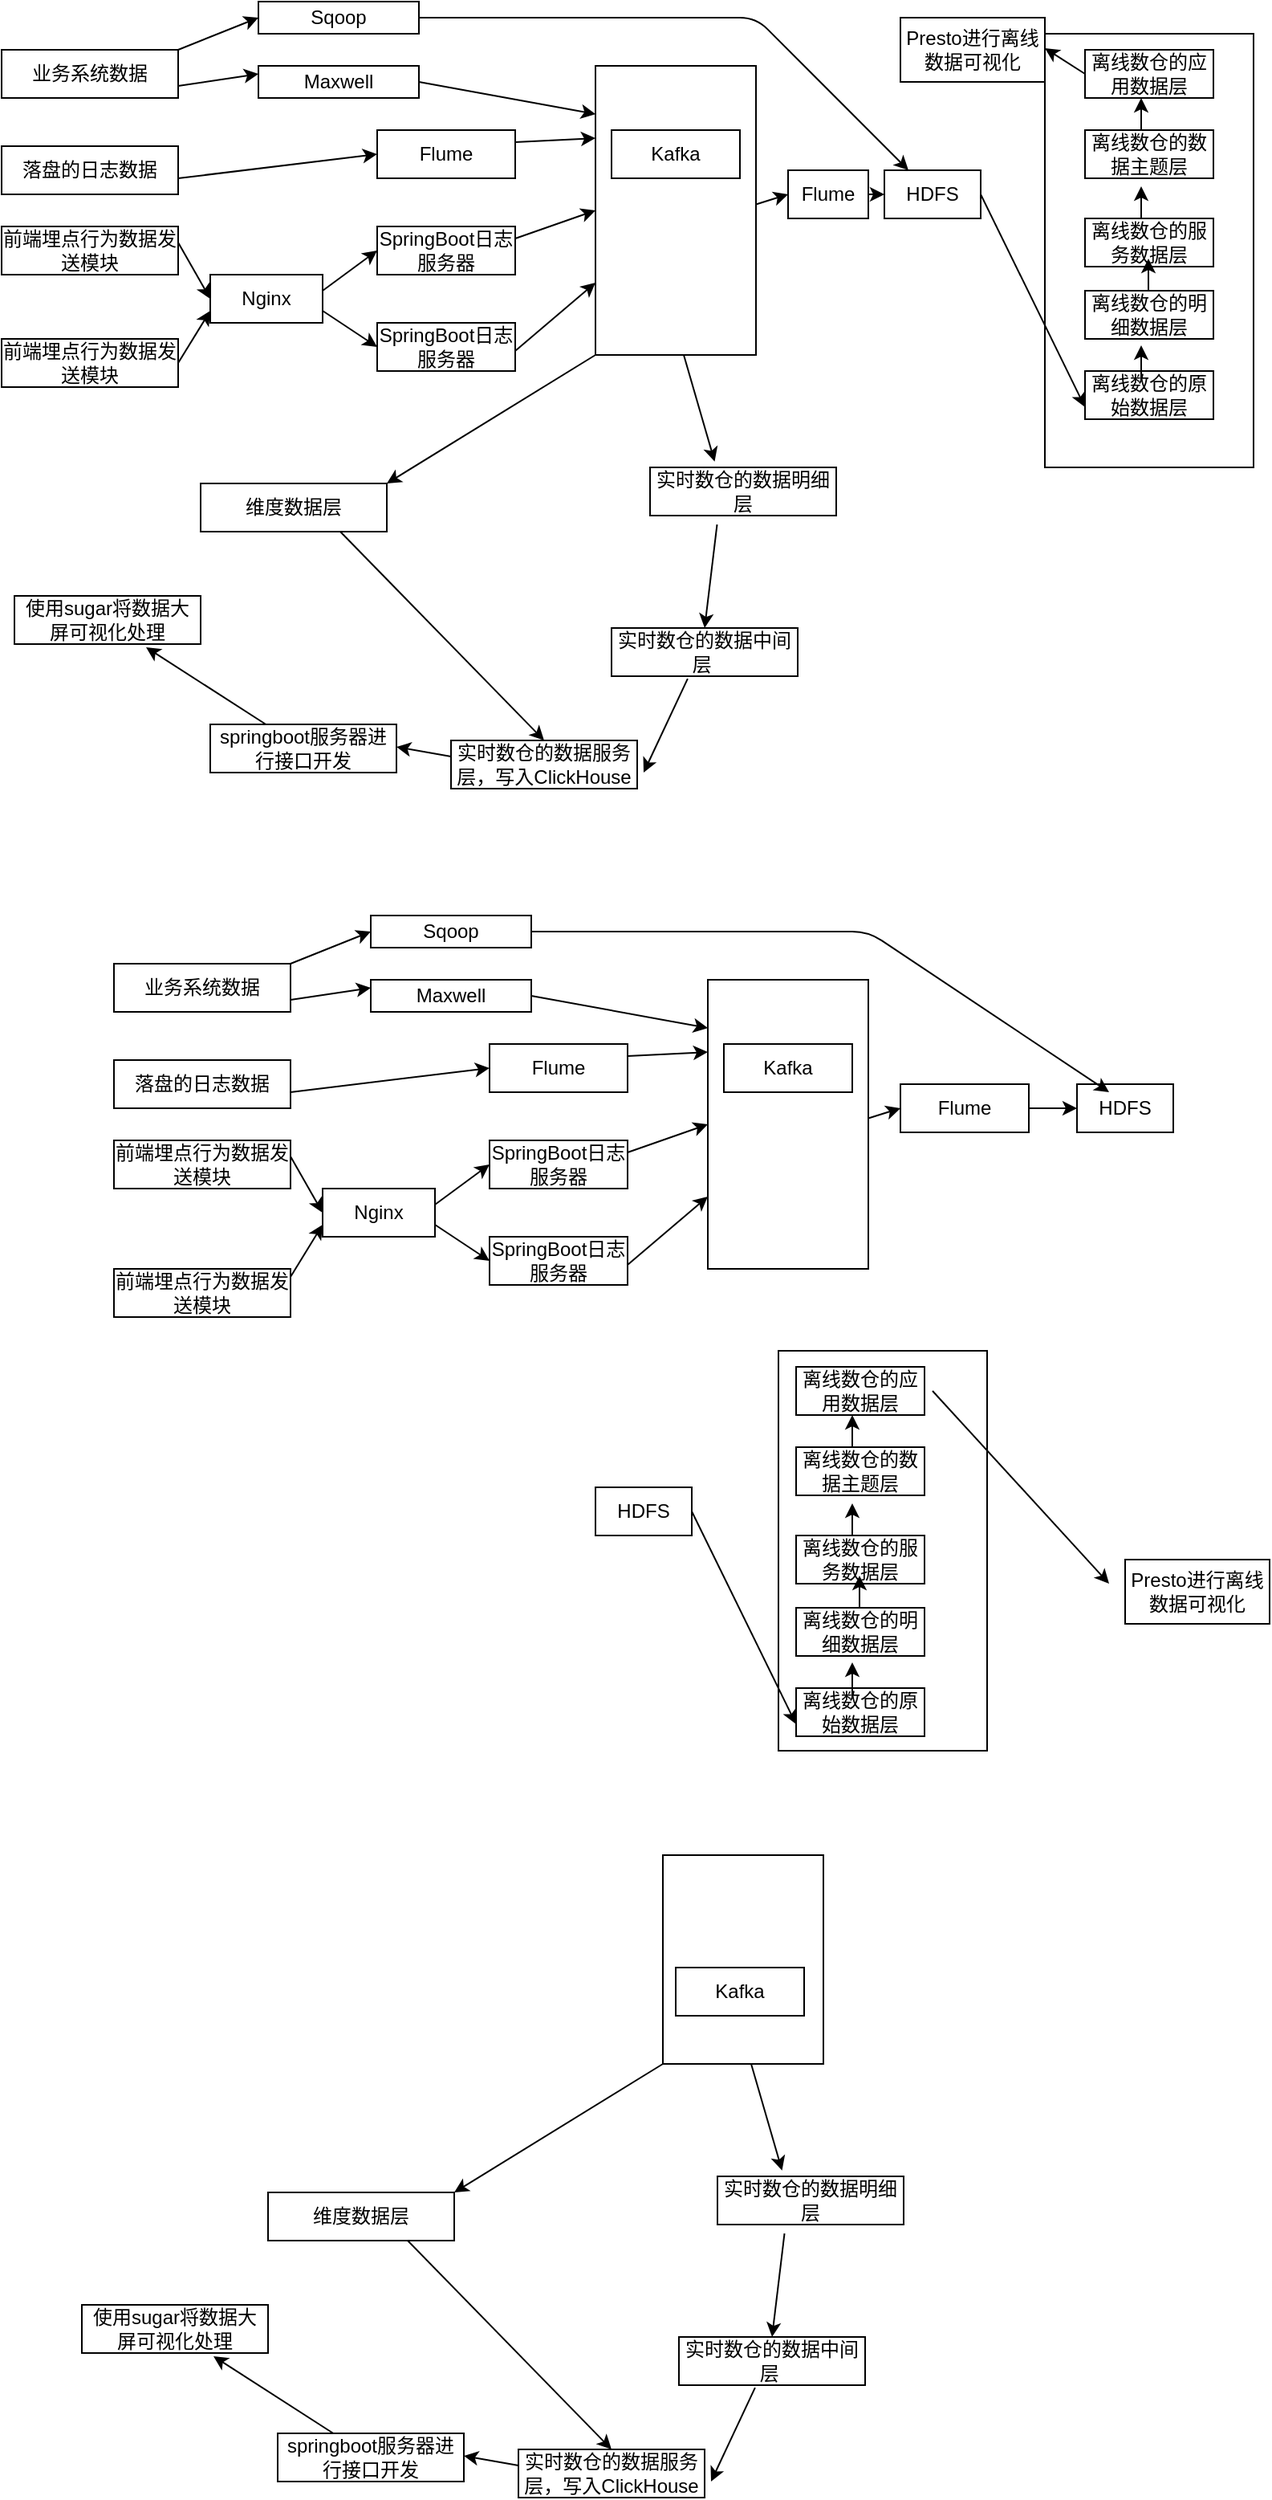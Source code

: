 <mxfile version="14.7.10" type="github">
  <diagram id="Qwx9zq2sir0bRJ4KOppv" name="Page-1">
    <mxGraphModel dx="1038" dy="556" grid="1" gridSize="10" guides="1" tooltips="1" connect="1" arrows="1" fold="1" page="1" pageScale="1" pageWidth="827" pageHeight="1169" math="0" shadow="0">
      <root>
        <mxCell id="0" />
        <mxCell id="1" parent="0" />
        <mxCell id="wg6ZkskC5Z3pUsl3hz7F-1" value="业务系统数据" style="rounded=0;whiteSpace=wrap;html=1;" vertex="1" parent="1">
          <mxGeometry x="20" y="101" width="110" height="30" as="geometry" />
        </mxCell>
        <mxCell id="wg6ZkskC5Z3pUsl3hz7F-2" value="Sqoop" style="rounded=0;whiteSpace=wrap;html=1;" vertex="1" parent="1">
          <mxGeometry x="180" y="71" width="100" height="20" as="geometry" />
        </mxCell>
        <mxCell id="wg6ZkskC5Z3pUsl3hz7F-3" value="Maxwell" style="rounded=0;whiteSpace=wrap;html=1;" vertex="1" parent="1">
          <mxGeometry x="180" y="111" width="100" height="20" as="geometry" />
        </mxCell>
        <mxCell id="wg6ZkskC5Z3pUsl3hz7F-4" value="" style="endArrow=classic;html=1;exitX=1;exitY=0;exitDx=0;exitDy=0;" edge="1" parent="1" source="wg6ZkskC5Z3pUsl3hz7F-1">
          <mxGeometry width="50" height="50" relative="1" as="geometry">
            <mxPoint x="130" y="121" as="sourcePoint" />
            <mxPoint x="180" y="81" as="targetPoint" />
          </mxGeometry>
        </mxCell>
        <mxCell id="wg6ZkskC5Z3pUsl3hz7F-6" value="落盘的日志数据" style="rounded=0;whiteSpace=wrap;html=1;" vertex="1" parent="1">
          <mxGeometry x="20" y="161" width="110" height="30" as="geometry" />
        </mxCell>
        <mxCell id="wg6ZkskC5Z3pUsl3hz7F-7" value="前端埋点行为数据发送模块" style="rounded=0;whiteSpace=wrap;html=1;" vertex="1" parent="1">
          <mxGeometry x="20" y="281" width="110" height="30" as="geometry" />
        </mxCell>
        <mxCell id="wg6ZkskC5Z3pUsl3hz7F-8" value="前端埋点行为数据发送模块" style="rounded=0;whiteSpace=wrap;html=1;" vertex="1" parent="1">
          <mxGeometry x="20" y="211" width="110" height="30" as="geometry" />
        </mxCell>
        <mxCell id="wg6ZkskC5Z3pUsl3hz7F-9" value="Nginx" style="rounded=0;whiteSpace=wrap;html=1;" vertex="1" parent="1">
          <mxGeometry x="150" y="241" width="70" height="30" as="geometry" />
        </mxCell>
        <mxCell id="wg6ZkskC5Z3pUsl3hz7F-10" value="SpringBoot日志服务器" style="rounded=0;whiteSpace=wrap;html=1;" vertex="1" parent="1">
          <mxGeometry x="254" y="211" width="86" height="30" as="geometry" />
        </mxCell>
        <mxCell id="wg6ZkskC5Z3pUsl3hz7F-11" value="SpringBoot日志服务器" style="rounded=0;whiteSpace=wrap;html=1;" vertex="1" parent="1">
          <mxGeometry x="254" y="271" width="86" height="30" as="geometry" />
        </mxCell>
        <mxCell id="wg6ZkskC5Z3pUsl3hz7F-13" value="" style="rounded=0;whiteSpace=wrap;html=1;" vertex="1" parent="1">
          <mxGeometry x="390" y="111" width="100" height="180" as="geometry" />
        </mxCell>
        <mxCell id="wg6ZkskC5Z3pUsl3hz7F-14" value="Flume" style="rounded=0;whiteSpace=wrap;html=1;" vertex="1" parent="1">
          <mxGeometry x="254" y="151" width="86" height="30" as="geometry" />
        </mxCell>
        <mxCell id="wg6ZkskC5Z3pUsl3hz7F-15" value="Flume" style="rounded=0;whiteSpace=wrap;html=1;" vertex="1" parent="1">
          <mxGeometry x="510" y="176" width="50" height="30" as="geometry" />
        </mxCell>
        <mxCell id="wg6ZkskC5Z3pUsl3hz7F-16" value="HDFS" style="rounded=0;whiteSpace=wrap;html=1;" vertex="1" parent="1">
          <mxGeometry x="570" y="176" width="60" height="30" as="geometry" />
        </mxCell>
        <mxCell id="wg6ZkskC5Z3pUsl3hz7F-419" value="" style="rounded=0;whiteSpace=wrap;html=1;" vertex="1" parent="1">
          <mxGeometry x="670" y="91" width="130" height="270" as="geometry" />
        </mxCell>
        <mxCell id="wg6ZkskC5Z3pUsl3hz7F-420" value="Presto进行离线数据可视化" style="rounded=0;whiteSpace=wrap;html=1;" vertex="1" parent="1">
          <mxGeometry x="580" y="81" width="90" height="40" as="geometry" />
        </mxCell>
        <mxCell id="wg6ZkskC5Z3pUsl3hz7F-421" value="Kafka" style="rounded=0;whiteSpace=wrap;html=1;" vertex="1" parent="1">
          <mxGeometry x="400" y="151" width="80" height="30" as="geometry" />
        </mxCell>
        <mxCell id="wg6ZkskC5Z3pUsl3hz7F-422" value="" style="endArrow=classic;html=1;exitX=1;exitY=0.75;exitDx=0;exitDy=0;entryX=0;entryY=0.25;entryDx=0;entryDy=0;" edge="1" parent="1" source="wg6ZkskC5Z3pUsl3hz7F-1" target="wg6ZkskC5Z3pUsl3hz7F-3">
          <mxGeometry width="50" height="50" relative="1" as="geometry">
            <mxPoint x="140" y="111" as="sourcePoint" />
            <mxPoint x="190" y="91" as="targetPoint" />
          </mxGeometry>
        </mxCell>
        <mxCell id="wg6ZkskC5Z3pUsl3hz7F-423" value="离线数仓的明细数据层" style="rounded=0;whiteSpace=wrap;html=1;" vertex="1" parent="1">
          <mxGeometry x="695" y="251" width="80" height="30" as="geometry" />
        </mxCell>
        <mxCell id="wg6ZkskC5Z3pUsl3hz7F-424" value="离线数仓的服务数据层" style="rounded=0;whiteSpace=wrap;html=1;" vertex="1" parent="1">
          <mxGeometry x="695" y="206" width="80" height="30" as="geometry" />
        </mxCell>
        <mxCell id="wg6ZkskC5Z3pUsl3hz7F-425" value="离线数仓的数据主题层" style="rounded=0;whiteSpace=wrap;html=1;" vertex="1" parent="1">
          <mxGeometry x="695" y="151" width="80" height="30" as="geometry" />
        </mxCell>
        <mxCell id="wg6ZkskC5Z3pUsl3hz7F-426" value="离线数仓的应用数据层" style="rounded=0;whiteSpace=wrap;html=1;" vertex="1" parent="1">
          <mxGeometry x="695" y="101" width="80" height="30" as="geometry" />
        </mxCell>
        <mxCell id="wg6ZkskC5Z3pUsl3hz7F-427" value="离线数仓的原始数据层" style="rounded=0;whiteSpace=wrap;html=1;" vertex="1" parent="1">
          <mxGeometry x="695" y="301" width="80" height="30" as="geometry" />
        </mxCell>
        <mxCell id="wg6ZkskC5Z3pUsl3hz7F-428" value="实时数仓的数据明细层" style="rounded=0;whiteSpace=wrap;html=1;" vertex="1" parent="1">
          <mxGeometry x="424" y="361" width="116" height="30" as="geometry" />
        </mxCell>
        <mxCell id="wg6ZkskC5Z3pUsl3hz7F-429" value="实时数仓的数据中间层&lt;span style=&quot;white-space: pre&quot;&gt;	&lt;/span&gt;" style="rounded=0;whiteSpace=wrap;html=1;" vertex="1" parent="1">
          <mxGeometry x="400" y="461" width="116" height="30" as="geometry" />
        </mxCell>
        <mxCell id="wg6ZkskC5Z3pUsl3hz7F-430" value="实时数仓的数据服务层，写入ClickHouse" style="rounded=0;whiteSpace=wrap;html=1;" vertex="1" parent="1">
          <mxGeometry x="300" y="531" width="116" height="30" as="geometry" />
        </mxCell>
        <mxCell id="wg6ZkskC5Z3pUsl3hz7F-431" value="springboot服务器进行接口开发" style="rounded=0;whiteSpace=wrap;html=1;" vertex="1" parent="1">
          <mxGeometry x="150" y="521" width="116" height="30" as="geometry" />
        </mxCell>
        <mxCell id="wg6ZkskC5Z3pUsl3hz7F-432" value="使用sugar将数据大屏可视化处理" style="rounded=0;whiteSpace=wrap;html=1;" vertex="1" parent="1">
          <mxGeometry x="28" y="441" width="116" height="30" as="geometry" />
        </mxCell>
        <mxCell id="wg6ZkskC5Z3pUsl3hz7F-433" value="维度数据层" style="rounded=0;whiteSpace=wrap;html=1;" vertex="1" parent="1">
          <mxGeometry x="144" y="371" width="116" height="30" as="geometry" />
        </mxCell>
        <mxCell id="wg6ZkskC5Z3pUsl3hz7F-434" value="" style="endArrow=classic;html=1;exitX=1;exitY=0;exitDx=0;exitDy=0;entryX=0;entryY=0.5;entryDx=0;entryDy=0;" edge="1" parent="1" target="wg6ZkskC5Z3pUsl3hz7F-14">
          <mxGeometry width="50" height="50" relative="1" as="geometry">
            <mxPoint x="130" y="181" as="sourcePoint" />
            <mxPoint x="180" y="161" as="targetPoint" />
          </mxGeometry>
        </mxCell>
        <mxCell id="wg6ZkskC5Z3pUsl3hz7F-435" value="" style="endArrow=classic;html=1;exitX=1;exitY=0;exitDx=0;exitDy=0;entryX=0;entryY=0.5;entryDx=0;entryDy=0;" edge="1" parent="1" target="wg6ZkskC5Z3pUsl3hz7F-9">
          <mxGeometry width="50" height="50" relative="1" as="geometry">
            <mxPoint x="130" y="221" as="sourcePoint" />
            <mxPoint x="254" y="206" as="targetPoint" />
          </mxGeometry>
        </mxCell>
        <mxCell id="wg6ZkskC5Z3pUsl3hz7F-436" value="" style="endArrow=classic;html=1;exitX=1;exitY=0.5;exitDx=0;exitDy=0;entryX=0;entryY=0.75;entryDx=0;entryDy=0;" edge="1" parent="1" source="wg6ZkskC5Z3pUsl3hz7F-7" target="wg6ZkskC5Z3pUsl3hz7F-9">
          <mxGeometry width="50" height="50" relative="1" as="geometry">
            <mxPoint x="140" y="231" as="sourcePoint" />
            <mxPoint x="160" y="266" as="targetPoint" />
          </mxGeometry>
        </mxCell>
        <mxCell id="wg6ZkskC5Z3pUsl3hz7F-437" value="" style="endArrow=classic;html=1;exitX=1;exitY=0;exitDx=0;exitDy=0;entryX=0;entryY=0.5;entryDx=0;entryDy=0;" edge="1" parent="1" target="wg6ZkskC5Z3pUsl3hz7F-10">
          <mxGeometry width="50" height="50" relative="1" as="geometry">
            <mxPoint x="220" y="251" as="sourcePoint" />
            <mxPoint x="344" y="236" as="targetPoint" />
          </mxGeometry>
        </mxCell>
        <mxCell id="wg6ZkskC5Z3pUsl3hz7F-438" value="" style="endArrow=classic;html=1;exitX=1;exitY=0.75;exitDx=0;exitDy=0;entryX=0;entryY=0.5;entryDx=0;entryDy=0;" edge="1" parent="1" source="wg6ZkskC5Z3pUsl3hz7F-9" target="wg6ZkskC5Z3pUsl3hz7F-11">
          <mxGeometry width="50" height="50" relative="1" as="geometry">
            <mxPoint x="230" y="261" as="sourcePoint" />
            <mxPoint x="264" y="236" as="targetPoint" />
          </mxGeometry>
        </mxCell>
        <mxCell id="wg6ZkskC5Z3pUsl3hz7F-439" value="" style="endArrow=classic;html=1;exitX=1;exitY=0.25;exitDx=0;exitDy=0;entryX=0;entryY=0.25;entryDx=0;entryDy=0;" edge="1" parent="1" source="wg6ZkskC5Z3pUsl3hz7F-14" target="wg6ZkskC5Z3pUsl3hz7F-13">
          <mxGeometry width="50" height="50" relative="1" as="geometry">
            <mxPoint x="340" y="176" as="sourcePoint" />
            <mxPoint x="374" y="151" as="targetPoint" />
          </mxGeometry>
        </mxCell>
        <mxCell id="wg6ZkskC5Z3pUsl3hz7F-440" value="" style="endArrow=classic;html=1;exitX=1;exitY=0.25;exitDx=0;exitDy=0;entryX=0;entryY=0.5;entryDx=0;entryDy=0;" edge="1" parent="1" source="wg6ZkskC5Z3pUsl3hz7F-10" target="wg6ZkskC5Z3pUsl3hz7F-13">
          <mxGeometry width="50" height="50" relative="1" as="geometry">
            <mxPoint x="350" y="168.5" as="sourcePoint" />
            <mxPoint x="400" y="166" as="targetPoint" />
          </mxGeometry>
        </mxCell>
        <mxCell id="wg6ZkskC5Z3pUsl3hz7F-442" value="" style="endArrow=classic;html=1;exitX=1;exitY=0.25;exitDx=0;exitDy=0;entryX=0;entryY=0.75;entryDx=0;entryDy=0;" edge="1" parent="1" target="wg6ZkskC5Z3pUsl3hz7F-13">
          <mxGeometry width="50" height="50" relative="1" as="geometry">
            <mxPoint x="340" y="288.5" as="sourcePoint" />
            <mxPoint x="390" y="271" as="targetPoint" />
          </mxGeometry>
        </mxCell>
        <mxCell id="wg6ZkskC5Z3pUsl3hz7F-443" value="" style="endArrow=classic;html=1;exitX=1;exitY=0.25;exitDx=0;exitDy=0;entryX=0;entryY=0.5;entryDx=0;entryDy=0;" edge="1" parent="1" target="wg6ZkskC5Z3pUsl3hz7F-15">
          <mxGeometry width="50" height="50" relative="1" as="geometry">
            <mxPoint x="490" y="197.25" as="sourcePoint" />
            <mxPoint x="540" y="154.75" as="targetPoint" />
          </mxGeometry>
        </mxCell>
        <mxCell id="wg6ZkskC5Z3pUsl3hz7F-444" value="" style="endArrow=classic;html=1;exitX=1;exitY=0.25;exitDx=0;exitDy=0;" edge="1" parent="1">
          <mxGeometry width="50" height="50" relative="1" as="geometry">
            <mxPoint x="590" y="191" as="sourcePoint" />
            <mxPoint x="590" y="191" as="targetPoint" />
          </mxGeometry>
        </mxCell>
        <mxCell id="wg6ZkskC5Z3pUsl3hz7F-445" value="" style="endArrow=classic;html=1;exitX=1;exitY=0.5;exitDx=0;exitDy=0;entryX=0;entryY=0.75;entryDx=0;entryDy=0;" edge="1" parent="1" source="wg6ZkskC5Z3pUsl3hz7F-16" target="wg6ZkskC5Z3pUsl3hz7F-427">
          <mxGeometry width="50" height="50" relative="1" as="geometry">
            <mxPoint x="730" y="271" as="sourcePoint" />
            <mxPoint x="720" y="191" as="targetPoint" />
          </mxGeometry>
        </mxCell>
        <mxCell id="wg6ZkskC5Z3pUsl3hz7F-446" value="" style="endArrow=classic;html=1;exitX=1;exitY=0.25;exitDx=0;exitDy=0;" edge="1" parent="1">
          <mxGeometry width="50" height="50" relative="1" as="geometry">
            <mxPoint x="730" y="307.25" as="sourcePoint" />
            <mxPoint x="730" y="285" as="targetPoint" />
            <Array as="points" />
          </mxGeometry>
        </mxCell>
        <mxCell id="wg6ZkskC5Z3pUsl3hz7F-451" value="" style="endArrow=classic;html=1;" edge="1" parent="1">
          <mxGeometry width="50" height="50" relative="1" as="geometry">
            <mxPoint x="734.5" y="251" as="sourcePoint" />
            <mxPoint x="734.5" y="231" as="targetPoint" />
            <Array as="points" />
          </mxGeometry>
        </mxCell>
        <mxCell id="wg6ZkskC5Z3pUsl3hz7F-452" value="" style="endArrow=classic;html=1;" edge="1" parent="1">
          <mxGeometry width="50" height="50" relative="1" as="geometry">
            <mxPoint x="730" y="151" as="sourcePoint" />
            <mxPoint x="730" y="131" as="targetPoint" />
            <Array as="points" />
          </mxGeometry>
        </mxCell>
        <mxCell id="wg6ZkskC5Z3pUsl3hz7F-453" value="" style="endArrow=classic;html=1;" edge="1" parent="1">
          <mxGeometry width="50" height="50" relative="1" as="geometry">
            <mxPoint x="730" y="206" as="sourcePoint" />
            <mxPoint x="730" y="186" as="targetPoint" />
            <Array as="points" />
          </mxGeometry>
        </mxCell>
        <mxCell id="wg6ZkskC5Z3pUsl3hz7F-454" value="" style="endArrow=classic;html=1;exitX=0;exitY=0.5;exitDx=0;exitDy=0;" edge="1" parent="1" source="wg6ZkskC5Z3pUsl3hz7F-426">
          <mxGeometry width="50" height="50" relative="1" as="geometry">
            <mxPoint x="785" y="100" as="sourcePoint" />
            <mxPoint x="670" y="100" as="targetPoint" />
            <Array as="points" />
          </mxGeometry>
        </mxCell>
        <mxCell id="wg6ZkskC5Z3pUsl3hz7F-455" value="" style="endArrow=classic;html=1;exitX=1;exitY=0.5;exitDx=0;exitDy=0;entryX=0.347;entryY=-0.12;entryDx=0;entryDy=0;entryPerimeter=0;" edge="1" parent="1" target="wg6ZkskC5Z3pUsl3hz7F-428">
          <mxGeometry width="50" height="50" relative="1" as="geometry">
            <mxPoint x="445" y="291" as="sourcePoint" />
            <mxPoint x="470" y="371" as="targetPoint" />
          </mxGeometry>
        </mxCell>
        <mxCell id="wg6ZkskC5Z3pUsl3hz7F-456" value="" style="endArrow=classic;html=1;exitX=1;exitY=0.5;exitDx=0;exitDy=0;entryX=1;entryY=0;entryDx=0;entryDy=0;" edge="1" parent="1" target="wg6ZkskC5Z3pUsl3hz7F-433">
          <mxGeometry width="50" height="50" relative="1" as="geometry">
            <mxPoint x="390" y="291" as="sourcePoint" />
            <mxPoint x="415" y="371" as="targetPoint" />
          </mxGeometry>
        </mxCell>
        <mxCell id="wg6ZkskC5Z3pUsl3hz7F-457" value="" style="endArrow=classic;html=1;exitX=0.75;exitY=1;exitDx=0;exitDy=0;entryX=0.5;entryY=0;entryDx=0;entryDy=0;" edge="1" parent="1" source="wg6ZkskC5Z3pUsl3hz7F-433" target="wg6ZkskC5Z3pUsl3hz7F-430">
          <mxGeometry width="50" height="50" relative="1" as="geometry">
            <mxPoint x="400" y="301" as="sourcePoint" />
            <mxPoint x="270" y="381" as="targetPoint" />
          </mxGeometry>
        </mxCell>
        <mxCell id="wg6ZkskC5Z3pUsl3hz7F-458" value="" style="endArrow=classic;html=1;exitX=0.36;exitY=1.187;exitDx=0;exitDy=0;exitPerimeter=0;entryX=0.5;entryY=0;entryDx=0;entryDy=0;" edge="1" parent="1" source="wg6ZkskC5Z3pUsl3hz7F-428" target="wg6ZkskC5Z3pUsl3hz7F-429">
          <mxGeometry width="50" height="50" relative="1" as="geometry">
            <mxPoint x="455" y="301" as="sourcePoint" />
            <mxPoint x="466" y="461" as="targetPoint" />
          </mxGeometry>
        </mxCell>
        <mxCell id="wg6ZkskC5Z3pUsl3hz7F-459" value="" style="endArrow=classic;html=1;exitX=0.409;exitY=1.053;exitDx=0;exitDy=0;exitPerimeter=0;" edge="1" parent="1" source="wg6ZkskC5Z3pUsl3hz7F-429">
          <mxGeometry width="50" height="50" relative="1" as="geometry">
            <mxPoint x="475.76" y="406.61" as="sourcePoint" />
            <mxPoint x="420" y="551" as="targetPoint" />
          </mxGeometry>
        </mxCell>
        <mxCell id="wg6ZkskC5Z3pUsl3hz7F-460" value="" style="endArrow=classic;html=1;" edge="1" parent="1">
          <mxGeometry width="50" height="50" relative="1" as="geometry">
            <mxPoint x="300" y="541" as="sourcePoint" />
            <mxPoint x="266" y="535" as="targetPoint" />
            <Array as="points" />
          </mxGeometry>
        </mxCell>
        <mxCell id="wg6ZkskC5Z3pUsl3hz7F-461" value="" style="endArrow=classic;html=1;" edge="1" parent="1" source="wg6ZkskC5Z3pUsl3hz7F-431">
          <mxGeometry width="50" height="50" relative="1" as="geometry">
            <mxPoint x="144" y="479" as="sourcePoint" />
            <mxPoint x="110" y="473" as="targetPoint" />
            <Array as="points" />
          </mxGeometry>
        </mxCell>
        <mxCell id="wg6ZkskC5Z3pUsl3hz7F-462" value="" style="endArrow=classic;html=1;exitX=1;exitY=0.75;exitDx=0;exitDy=0;entryX=0;entryY=0.167;entryDx=0;entryDy=0;entryPerimeter=0;" edge="1" parent="1" target="wg6ZkskC5Z3pUsl3hz7F-13">
          <mxGeometry width="50" height="50" relative="1" as="geometry">
            <mxPoint x="280" y="121" as="sourcePoint" />
            <mxPoint x="330" y="113.5" as="targetPoint" />
          </mxGeometry>
        </mxCell>
        <mxCell id="wg6ZkskC5Z3pUsl3hz7F-463" value="" style="endArrow=classic;html=1;exitX=1;exitY=0;exitDx=0;exitDy=0;entryX=0.25;entryY=0;entryDx=0;entryDy=0;" edge="1" parent="1" target="wg6ZkskC5Z3pUsl3hz7F-16">
          <mxGeometry width="50" height="50" relative="1" as="geometry">
            <mxPoint x="280" y="81" as="sourcePoint" />
            <mxPoint x="640" y="181" as="targetPoint" />
            <Array as="points">
              <mxPoint x="490" y="81" />
            </Array>
          </mxGeometry>
        </mxCell>
        <mxCell id="wg6ZkskC5Z3pUsl3hz7F-464" value="业务系统数据" style="rounded=0;whiteSpace=wrap;html=1;" vertex="1" parent="1">
          <mxGeometry x="90" y="670" width="110" height="30" as="geometry" />
        </mxCell>
        <mxCell id="wg6ZkskC5Z3pUsl3hz7F-465" value="Sqoop" style="rounded=0;whiteSpace=wrap;html=1;" vertex="1" parent="1">
          <mxGeometry x="250" y="640" width="100" height="20" as="geometry" />
        </mxCell>
        <mxCell id="wg6ZkskC5Z3pUsl3hz7F-466" value="Maxwell" style="rounded=0;whiteSpace=wrap;html=1;" vertex="1" parent="1">
          <mxGeometry x="250" y="680" width="100" height="20" as="geometry" />
        </mxCell>
        <mxCell id="wg6ZkskC5Z3pUsl3hz7F-467" value="" style="endArrow=classic;html=1;exitX=1;exitY=0;exitDx=0;exitDy=0;" edge="1" parent="1" source="wg6ZkskC5Z3pUsl3hz7F-464">
          <mxGeometry width="50" height="50" relative="1" as="geometry">
            <mxPoint x="200" y="690" as="sourcePoint" />
            <mxPoint x="250" y="650" as="targetPoint" />
          </mxGeometry>
        </mxCell>
        <mxCell id="wg6ZkskC5Z3pUsl3hz7F-468" value="落盘的日志数据" style="rounded=0;whiteSpace=wrap;html=1;" vertex="1" parent="1">
          <mxGeometry x="90" y="730" width="110" height="30" as="geometry" />
        </mxCell>
        <mxCell id="wg6ZkskC5Z3pUsl3hz7F-469" value="前端埋点行为数据发送模块" style="rounded=0;whiteSpace=wrap;html=1;" vertex="1" parent="1">
          <mxGeometry x="90" y="860" width="110" height="30" as="geometry" />
        </mxCell>
        <mxCell id="wg6ZkskC5Z3pUsl3hz7F-470" value="前端埋点行为数据发送模块" style="rounded=0;whiteSpace=wrap;html=1;" vertex="1" parent="1">
          <mxGeometry x="90" y="780" width="110" height="30" as="geometry" />
        </mxCell>
        <mxCell id="wg6ZkskC5Z3pUsl3hz7F-471" value="Nginx" style="rounded=0;whiteSpace=wrap;html=1;" vertex="1" parent="1">
          <mxGeometry x="220" y="810" width="70" height="30" as="geometry" />
        </mxCell>
        <mxCell id="wg6ZkskC5Z3pUsl3hz7F-472" value="SpringBoot日志服务器" style="rounded=0;whiteSpace=wrap;html=1;" vertex="1" parent="1">
          <mxGeometry x="324" y="780" width="86" height="30" as="geometry" />
        </mxCell>
        <mxCell id="wg6ZkskC5Z3pUsl3hz7F-473" value="SpringBoot日志服务器" style="rounded=0;whiteSpace=wrap;html=1;" vertex="1" parent="1">
          <mxGeometry x="324" y="840" width="86" height="30" as="geometry" />
        </mxCell>
        <mxCell id="wg6ZkskC5Z3pUsl3hz7F-474" value="" style="rounded=0;whiteSpace=wrap;html=1;" vertex="1" parent="1">
          <mxGeometry x="460" y="680" width="100" height="180" as="geometry" />
        </mxCell>
        <mxCell id="wg6ZkskC5Z3pUsl3hz7F-475" value="Flume" style="rounded=0;whiteSpace=wrap;html=1;" vertex="1" parent="1">
          <mxGeometry x="324" y="720" width="86" height="30" as="geometry" />
        </mxCell>
        <mxCell id="wg6ZkskC5Z3pUsl3hz7F-476" value="Flume" style="rounded=0;whiteSpace=wrap;html=1;" vertex="1" parent="1">
          <mxGeometry x="580" y="745" width="80" height="30" as="geometry" />
        </mxCell>
        <mxCell id="wg6ZkskC5Z3pUsl3hz7F-477" value="HDFS" style="rounded=0;whiteSpace=wrap;html=1;" vertex="1" parent="1">
          <mxGeometry x="690" y="745" width="60" height="30" as="geometry" />
        </mxCell>
        <mxCell id="wg6ZkskC5Z3pUsl3hz7F-479" value="Kafka" style="rounded=0;whiteSpace=wrap;html=1;" vertex="1" parent="1">
          <mxGeometry x="470" y="720" width="80" height="30" as="geometry" />
        </mxCell>
        <mxCell id="wg6ZkskC5Z3pUsl3hz7F-480" value="" style="endArrow=classic;html=1;exitX=1;exitY=0.75;exitDx=0;exitDy=0;entryX=0;entryY=0.25;entryDx=0;entryDy=0;" edge="1" parent="1" source="wg6ZkskC5Z3pUsl3hz7F-464" target="wg6ZkskC5Z3pUsl3hz7F-466">
          <mxGeometry width="50" height="50" relative="1" as="geometry">
            <mxPoint x="210" y="680" as="sourcePoint" />
            <mxPoint x="260" y="660" as="targetPoint" />
          </mxGeometry>
        </mxCell>
        <mxCell id="wg6ZkskC5Z3pUsl3hz7F-481" value="" style="endArrow=classic;html=1;exitX=1;exitY=0;exitDx=0;exitDy=0;entryX=0;entryY=0.5;entryDx=0;entryDy=0;" edge="1" parent="1" target="wg6ZkskC5Z3pUsl3hz7F-475">
          <mxGeometry width="50" height="50" relative="1" as="geometry">
            <mxPoint x="200" y="750" as="sourcePoint" />
            <mxPoint x="250" y="730" as="targetPoint" />
          </mxGeometry>
        </mxCell>
        <mxCell id="wg6ZkskC5Z3pUsl3hz7F-482" value="" style="endArrow=classic;html=1;exitX=1;exitY=0;exitDx=0;exitDy=0;entryX=0;entryY=0.5;entryDx=0;entryDy=0;" edge="1" parent="1" target="wg6ZkskC5Z3pUsl3hz7F-471">
          <mxGeometry width="50" height="50" relative="1" as="geometry">
            <mxPoint x="200" y="790" as="sourcePoint" />
            <mxPoint x="324" y="775" as="targetPoint" />
          </mxGeometry>
        </mxCell>
        <mxCell id="wg6ZkskC5Z3pUsl3hz7F-483" value="" style="endArrow=classic;html=1;exitX=1;exitY=0.5;exitDx=0;exitDy=0;entryX=0;entryY=0.75;entryDx=0;entryDy=0;" edge="1" parent="1" target="wg6ZkskC5Z3pUsl3hz7F-471">
          <mxGeometry width="50" height="50" relative="1" as="geometry">
            <mxPoint x="200" y="865" as="sourcePoint" />
            <mxPoint x="230" y="835" as="targetPoint" />
          </mxGeometry>
        </mxCell>
        <mxCell id="wg6ZkskC5Z3pUsl3hz7F-484" value="" style="endArrow=classic;html=1;exitX=1;exitY=0;exitDx=0;exitDy=0;entryX=0;entryY=0.5;entryDx=0;entryDy=0;" edge="1" parent="1" target="wg6ZkskC5Z3pUsl3hz7F-472">
          <mxGeometry width="50" height="50" relative="1" as="geometry">
            <mxPoint x="290" y="820" as="sourcePoint" />
            <mxPoint x="414" y="805" as="targetPoint" />
          </mxGeometry>
        </mxCell>
        <mxCell id="wg6ZkskC5Z3pUsl3hz7F-485" value="" style="endArrow=classic;html=1;exitX=1;exitY=0.75;exitDx=0;exitDy=0;entryX=0;entryY=0.5;entryDx=0;entryDy=0;" edge="1" parent="1" source="wg6ZkskC5Z3pUsl3hz7F-471" target="wg6ZkskC5Z3pUsl3hz7F-473">
          <mxGeometry width="50" height="50" relative="1" as="geometry">
            <mxPoint x="300" y="830" as="sourcePoint" />
            <mxPoint x="334" y="805" as="targetPoint" />
          </mxGeometry>
        </mxCell>
        <mxCell id="wg6ZkskC5Z3pUsl3hz7F-486" value="" style="endArrow=classic;html=1;exitX=1;exitY=0.25;exitDx=0;exitDy=0;entryX=0;entryY=0.25;entryDx=0;entryDy=0;" edge="1" parent="1" source="wg6ZkskC5Z3pUsl3hz7F-475" target="wg6ZkskC5Z3pUsl3hz7F-474">
          <mxGeometry width="50" height="50" relative="1" as="geometry">
            <mxPoint x="410" y="745" as="sourcePoint" />
            <mxPoint x="444" y="720" as="targetPoint" />
          </mxGeometry>
        </mxCell>
        <mxCell id="wg6ZkskC5Z3pUsl3hz7F-487" value="" style="endArrow=classic;html=1;exitX=1;exitY=0.25;exitDx=0;exitDy=0;entryX=0;entryY=0.5;entryDx=0;entryDy=0;" edge="1" parent="1" source="wg6ZkskC5Z3pUsl3hz7F-472" target="wg6ZkskC5Z3pUsl3hz7F-474">
          <mxGeometry width="50" height="50" relative="1" as="geometry">
            <mxPoint x="420" y="737.5" as="sourcePoint" />
            <mxPoint x="470" y="735" as="targetPoint" />
          </mxGeometry>
        </mxCell>
        <mxCell id="wg6ZkskC5Z3pUsl3hz7F-488" value="" style="endArrow=classic;html=1;exitX=1;exitY=0.25;exitDx=0;exitDy=0;entryX=0;entryY=0.75;entryDx=0;entryDy=0;" edge="1" parent="1" target="wg6ZkskC5Z3pUsl3hz7F-474">
          <mxGeometry width="50" height="50" relative="1" as="geometry">
            <mxPoint x="410" y="857.5" as="sourcePoint" />
            <mxPoint x="460" y="840" as="targetPoint" />
          </mxGeometry>
        </mxCell>
        <mxCell id="wg6ZkskC5Z3pUsl3hz7F-489" value="" style="endArrow=classic;html=1;exitX=1;exitY=0.25;exitDx=0;exitDy=0;entryX=0;entryY=0.5;entryDx=0;entryDy=0;" edge="1" parent="1" target="wg6ZkskC5Z3pUsl3hz7F-476">
          <mxGeometry width="50" height="50" relative="1" as="geometry">
            <mxPoint x="560" y="766.25" as="sourcePoint" />
            <mxPoint x="610" y="723.75" as="targetPoint" />
          </mxGeometry>
        </mxCell>
        <mxCell id="wg6ZkskC5Z3pUsl3hz7F-490" value="" style="endArrow=classic;html=1;exitX=1;exitY=0.25;exitDx=0;exitDy=0;" edge="1" parent="1">
          <mxGeometry width="50" height="50" relative="1" as="geometry">
            <mxPoint x="660" y="760" as="sourcePoint" />
            <mxPoint x="690" y="760" as="targetPoint" />
          </mxGeometry>
        </mxCell>
        <mxCell id="wg6ZkskC5Z3pUsl3hz7F-491" value="" style="endArrow=classic;html=1;exitX=1;exitY=0.75;exitDx=0;exitDy=0;entryX=0;entryY=0.167;entryDx=0;entryDy=0;entryPerimeter=0;" edge="1" parent="1" target="wg6ZkskC5Z3pUsl3hz7F-474">
          <mxGeometry width="50" height="50" relative="1" as="geometry">
            <mxPoint x="350" y="690" as="sourcePoint" />
            <mxPoint x="400" y="682.5" as="targetPoint" />
          </mxGeometry>
        </mxCell>
        <mxCell id="wg6ZkskC5Z3pUsl3hz7F-492" value="" style="endArrow=classic;html=1;exitX=1;exitY=0;exitDx=0;exitDy=0;" edge="1" parent="1">
          <mxGeometry width="50" height="50" relative="1" as="geometry">
            <mxPoint x="350" y="650" as="sourcePoint" />
            <mxPoint x="710" y="750" as="targetPoint" />
            <Array as="points">
              <mxPoint x="560" y="650" />
            </Array>
          </mxGeometry>
        </mxCell>
        <mxCell id="wg6ZkskC5Z3pUsl3hz7F-540" value="" style="rounded=0;whiteSpace=wrap;html=1;" vertex="1" parent="1">
          <mxGeometry x="432" y="1225" width="100" height="130" as="geometry" />
        </mxCell>
        <mxCell id="wg6ZkskC5Z3pUsl3hz7F-542" value="Kafka" style="rounded=0;whiteSpace=wrap;html=1;" vertex="1" parent="1">
          <mxGeometry x="440" y="1295" width="80" height="30" as="geometry" />
        </mxCell>
        <mxCell id="wg6ZkskC5Z3pUsl3hz7F-544" value="实时数仓的数据明细层" style="rounded=0;whiteSpace=wrap;html=1;" vertex="1" parent="1">
          <mxGeometry x="466" y="1425" width="116" height="30" as="geometry" />
        </mxCell>
        <mxCell id="wg6ZkskC5Z3pUsl3hz7F-545" value="实时数仓的数据中间层&lt;span style=&quot;white-space: pre&quot;&gt;	&lt;/span&gt;" style="rounded=0;whiteSpace=wrap;html=1;" vertex="1" parent="1">
          <mxGeometry x="442" y="1525" width="116" height="30" as="geometry" />
        </mxCell>
        <mxCell id="wg6ZkskC5Z3pUsl3hz7F-546" value="实时数仓的数据服务层，写入ClickHouse" style="rounded=0;whiteSpace=wrap;html=1;" vertex="1" parent="1">
          <mxGeometry x="342" y="1595" width="116" height="30" as="geometry" />
        </mxCell>
        <mxCell id="wg6ZkskC5Z3pUsl3hz7F-547" value="springboot服务器进行接口开发" style="rounded=0;whiteSpace=wrap;html=1;" vertex="1" parent="1">
          <mxGeometry x="192" y="1585" width="116" height="30" as="geometry" />
        </mxCell>
        <mxCell id="wg6ZkskC5Z3pUsl3hz7F-548" value="使用sugar将数据大屏可视化处理" style="rounded=0;whiteSpace=wrap;html=1;" vertex="1" parent="1">
          <mxGeometry x="70" y="1505" width="116" height="30" as="geometry" />
        </mxCell>
        <mxCell id="wg6ZkskC5Z3pUsl3hz7F-549" value="维度数据层" style="rounded=0;whiteSpace=wrap;html=1;" vertex="1" parent="1">
          <mxGeometry x="186" y="1435" width="116" height="30" as="geometry" />
        </mxCell>
        <mxCell id="wg6ZkskC5Z3pUsl3hz7F-559" value="" style="endArrow=classic;html=1;exitX=1;exitY=0.5;exitDx=0;exitDy=0;entryX=0.347;entryY=-0.12;entryDx=0;entryDy=0;entryPerimeter=0;" edge="1" parent="1" target="wg6ZkskC5Z3pUsl3hz7F-544">
          <mxGeometry width="50" height="50" relative="1" as="geometry">
            <mxPoint x="487" y="1355" as="sourcePoint" />
            <mxPoint x="512" y="1435" as="targetPoint" />
          </mxGeometry>
        </mxCell>
        <mxCell id="wg6ZkskC5Z3pUsl3hz7F-560" value="" style="endArrow=classic;html=1;exitX=1;exitY=0.5;exitDx=0;exitDy=0;entryX=1;entryY=0;entryDx=0;entryDy=0;" edge="1" parent="1" target="wg6ZkskC5Z3pUsl3hz7F-549">
          <mxGeometry width="50" height="50" relative="1" as="geometry">
            <mxPoint x="432" y="1355" as="sourcePoint" />
            <mxPoint x="457" y="1435" as="targetPoint" />
          </mxGeometry>
        </mxCell>
        <mxCell id="wg6ZkskC5Z3pUsl3hz7F-561" value="" style="endArrow=classic;html=1;exitX=0.75;exitY=1;exitDx=0;exitDy=0;entryX=0.5;entryY=0;entryDx=0;entryDy=0;" edge="1" parent="1" source="wg6ZkskC5Z3pUsl3hz7F-549" target="wg6ZkskC5Z3pUsl3hz7F-546">
          <mxGeometry width="50" height="50" relative="1" as="geometry">
            <mxPoint x="442" y="1365" as="sourcePoint" />
            <mxPoint x="312" y="1445" as="targetPoint" />
          </mxGeometry>
        </mxCell>
        <mxCell id="wg6ZkskC5Z3pUsl3hz7F-562" value="" style="endArrow=classic;html=1;exitX=0.36;exitY=1.187;exitDx=0;exitDy=0;exitPerimeter=0;entryX=0.5;entryY=0;entryDx=0;entryDy=0;" edge="1" parent="1" source="wg6ZkskC5Z3pUsl3hz7F-544" target="wg6ZkskC5Z3pUsl3hz7F-545">
          <mxGeometry width="50" height="50" relative="1" as="geometry">
            <mxPoint x="497" y="1365" as="sourcePoint" />
            <mxPoint x="508" y="1525" as="targetPoint" />
          </mxGeometry>
        </mxCell>
        <mxCell id="wg6ZkskC5Z3pUsl3hz7F-563" value="" style="endArrow=classic;html=1;exitX=0.409;exitY=1.053;exitDx=0;exitDy=0;exitPerimeter=0;" edge="1" parent="1" source="wg6ZkskC5Z3pUsl3hz7F-545">
          <mxGeometry width="50" height="50" relative="1" as="geometry">
            <mxPoint x="517.76" y="1470.61" as="sourcePoint" />
            <mxPoint x="462" y="1615" as="targetPoint" />
          </mxGeometry>
        </mxCell>
        <mxCell id="wg6ZkskC5Z3pUsl3hz7F-564" value="" style="endArrow=classic;html=1;" edge="1" parent="1">
          <mxGeometry width="50" height="50" relative="1" as="geometry">
            <mxPoint x="342" y="1605" as="sourcePoint" />
            <mxPoint x="308" y="1599" as="targetPoint" />
            <Array as="points" />
          </mxGeometry>
        </mxCell>
        <mxCell id="wg6ZkskC5Z3pUsl3hz7F-565" value="" style="endArrow=classic;html=1;" edge="1" parent="1" source="wg6ZkskC5Z3pUsl3hz7F-547">
          <mxGeometry width="50" height="50" relative="1" as="geometry">
            <mxPoint x="186" y="1543" as="sourcePoint" />
            <mxPoint x="152" y="1537" as="targetPoint" />
            <Array as="points" />
          </mxGeometry>
        </mxCell>
        <mxCell id="wg6ZkskC5Z3pUsl3hz7F-567" value="HDFS" style="rounded=0;whiteSpace=wrap;html=1;" vertex="1" parent="1">
          <mxGeometry x="390" y="996" width="60" height="30" as="geometry" />
        </mxCell>
        <mxCell id="wg6ZkskC5Z3pUsl3hz7F-568" value="" style="rounded=0;whiteSpace=wrap;html=1;" vertex="1" parent="1">
          <mxGeometry x="504" y="911" width="130" height="249" as="geometry" />
        </mxCell>
        <mxCell id="wg6ZkskC5Z3pUsl3hz7F-569" value="Presto进行离线数据可视化" style="rounded=0;whiteSpace=wrap;html=1;" vertex="1" parent="1">
          <mxGeometry x="720" y="1041" width="90" height="40" as="geometry" />
        </mxCell>
        <mxCell id="wg6ZkskC5Z3pUsl3hz7F-570" value="离线数仓的明细数据层" style="rounded=0;whiteSpace=wrap;html=1;" vertex="1" parent="1">
          <mxGeometry x="515" y="1071" width="80" height="30" as="geometry" />
        </mxCell>
        <mxCell id="wg6ZkskC5Z3pUsl3hz7F-571" value="离线数仓的服务数据层" style="rounded=0;whiteSpace=wrap;html=1;" vertex="1" parent="1">
          <mxGeometry x="515" y="1026" width="80" height="30" as="geometry" />
        </mxCell>
        <mxCell id="wg6ZkskC5Z3pUsl3hz7F-572" value="离线数仓的数据主题层" style="rounded=0;whiteSpace=wrap;html=1;" vertex="1" parent="1">
          <mxGeometry x="515" y="971" width="80" height="30" as="geometry" />
        </mxCell>
        <mxCell id="wg6ZkskC5Z3pUsl3hz7F-573" value="离线数仓的应用数据层" style="rounded=0;whiteSpace=wrap;html=1;" vertex="1" parent="1">
          <mxGeometry x="515" y="921" width="80" height="30" as="geometry" />
        </mxCell>
        <mxCell id="wg6ZkskC5Z3pUsl3hz7F-574" value="离线数仓的原始数据层" style="rounded=0;whiteSpace=wrap;html=1;" vertex="1" parent="1">
          <mxGeometry x="515" y="1121" width="80" height="30" as="geometry" />
        </mxCell>
        <mxCell id="wg6ZkskC5Z3pUsl3hz7F-576" value="" style="endArrow=classic;html=1;exitX=1;exitY=0.5;exitDx=0;exitDy=0;entryX=0;entryY=0.75;entryDx=0;entryDy=0;" edge="1" parent="1" source="wg6ZkskC5Z3pUsl3hz7F-567" target="wg6ZkskC5Z3pUsl3hz7F-574">
          <mxGeometry width="50" height="50" relative="1" as="geometry">
            <mxPoint x="500" y="1091" as="sourcePoint" />
            <mxPoint x="490" y="1011" as="targetPoint" />
          </mxGeometry>
        </mxCell>
        <mxCell id="wg6ZkskC5Z3pUsl3hz7F-577" value="" style="endArrow=classic;html=1;exitX=1;exitY=0.25;exitDx=0;exitDy=0;" edge="1" parent="1">
          <mxGeometry width="50" height="50" relative="1" as="geometry">
            <mxPoint x="550.0" y="1127.25" as="sourcePoint" />
            <mxPoint x="550.0" y="1105" as="targetPoint" />
            <Array as="points" />
          </mxGeometry>
        </mxCell>
        <mxCell id="wg6ZkskC5Z3pUsl3hz7F-578" value="" style="endArrow=classic;html=1;" edge="1" parent="1">
          <mxGeometry width="50" height="50" relative="1" as="geometry">
            <mxPoint x="554.5" y="1071" as="sourcePoint" />
            <mxPoint x="554.5" y="1051" as="targetPoint" />
            <Array as="points" />
          </mxGeometry>
        </mxCell>
        <mxCell id="wg6ZkskC5Z3pUsl3hz7F-579" value="" style="endArrow=classic;html=1;" edge="1" parent="1">
          <mxGeometry width="50" height="50" relative="1" as="geometry">
            <mxPoint x="550.0" y="971" as="sourcePoint" />
            <mxPoint x="550.0" y="951" as="targetPoint" />
            <Array as="points" />
          </mxGeometry>
        </mxCell>
        <mxCell id="wg6ZkskC5Z3pUsl3hz7F-580" value="" style="endArrow=classic;html=1;" edge="1" parent="1">
          <mxGeometry width="50" height="50" relative="1" as="geometry">
            <mxPoint x="550.0" y="1026" as="sourcePoint" />
            <mxPoint x="550.0" y="1006" as="targetPoint" />
            <Array as="points" />
          </mxGeometry>
        </mxCell>
        <mxCell id="wg6ZkskC5Z3pUsl3hz7F-581" value="" style="endArrow=classic;html=1;" edge="1" parent="1">
          <mxGeometry width="50" height="50" relative="1" as="geometry">
            <mxPoint x="600" y="936" as="sourcePoint" />
            <mxPoint x="710" y="1056" as="targetPoint" />
            <Array as="points" />
          </mxGeometry>
        </mxCell>
        <mxCell id="wg6ZkskC5Z3pUsl3hz7F-598" value="" style="endArrow=classic;html=1;exitX=1;exitY=0.25;exitDx=0;exitDy=0;" edge="1" parent="1">
          <mxGeometry width="50" height="50" relative="1" as="geometry">
            <mxPoint x="560" y="191" as="sourcePoint" />
            <mxPoint x="570" y="191" as="targetPoint" />
          </mxGeometry>
        </mxCell>
      </root>
    </mxGraphModel>
  </diagram>
</mxfile>
